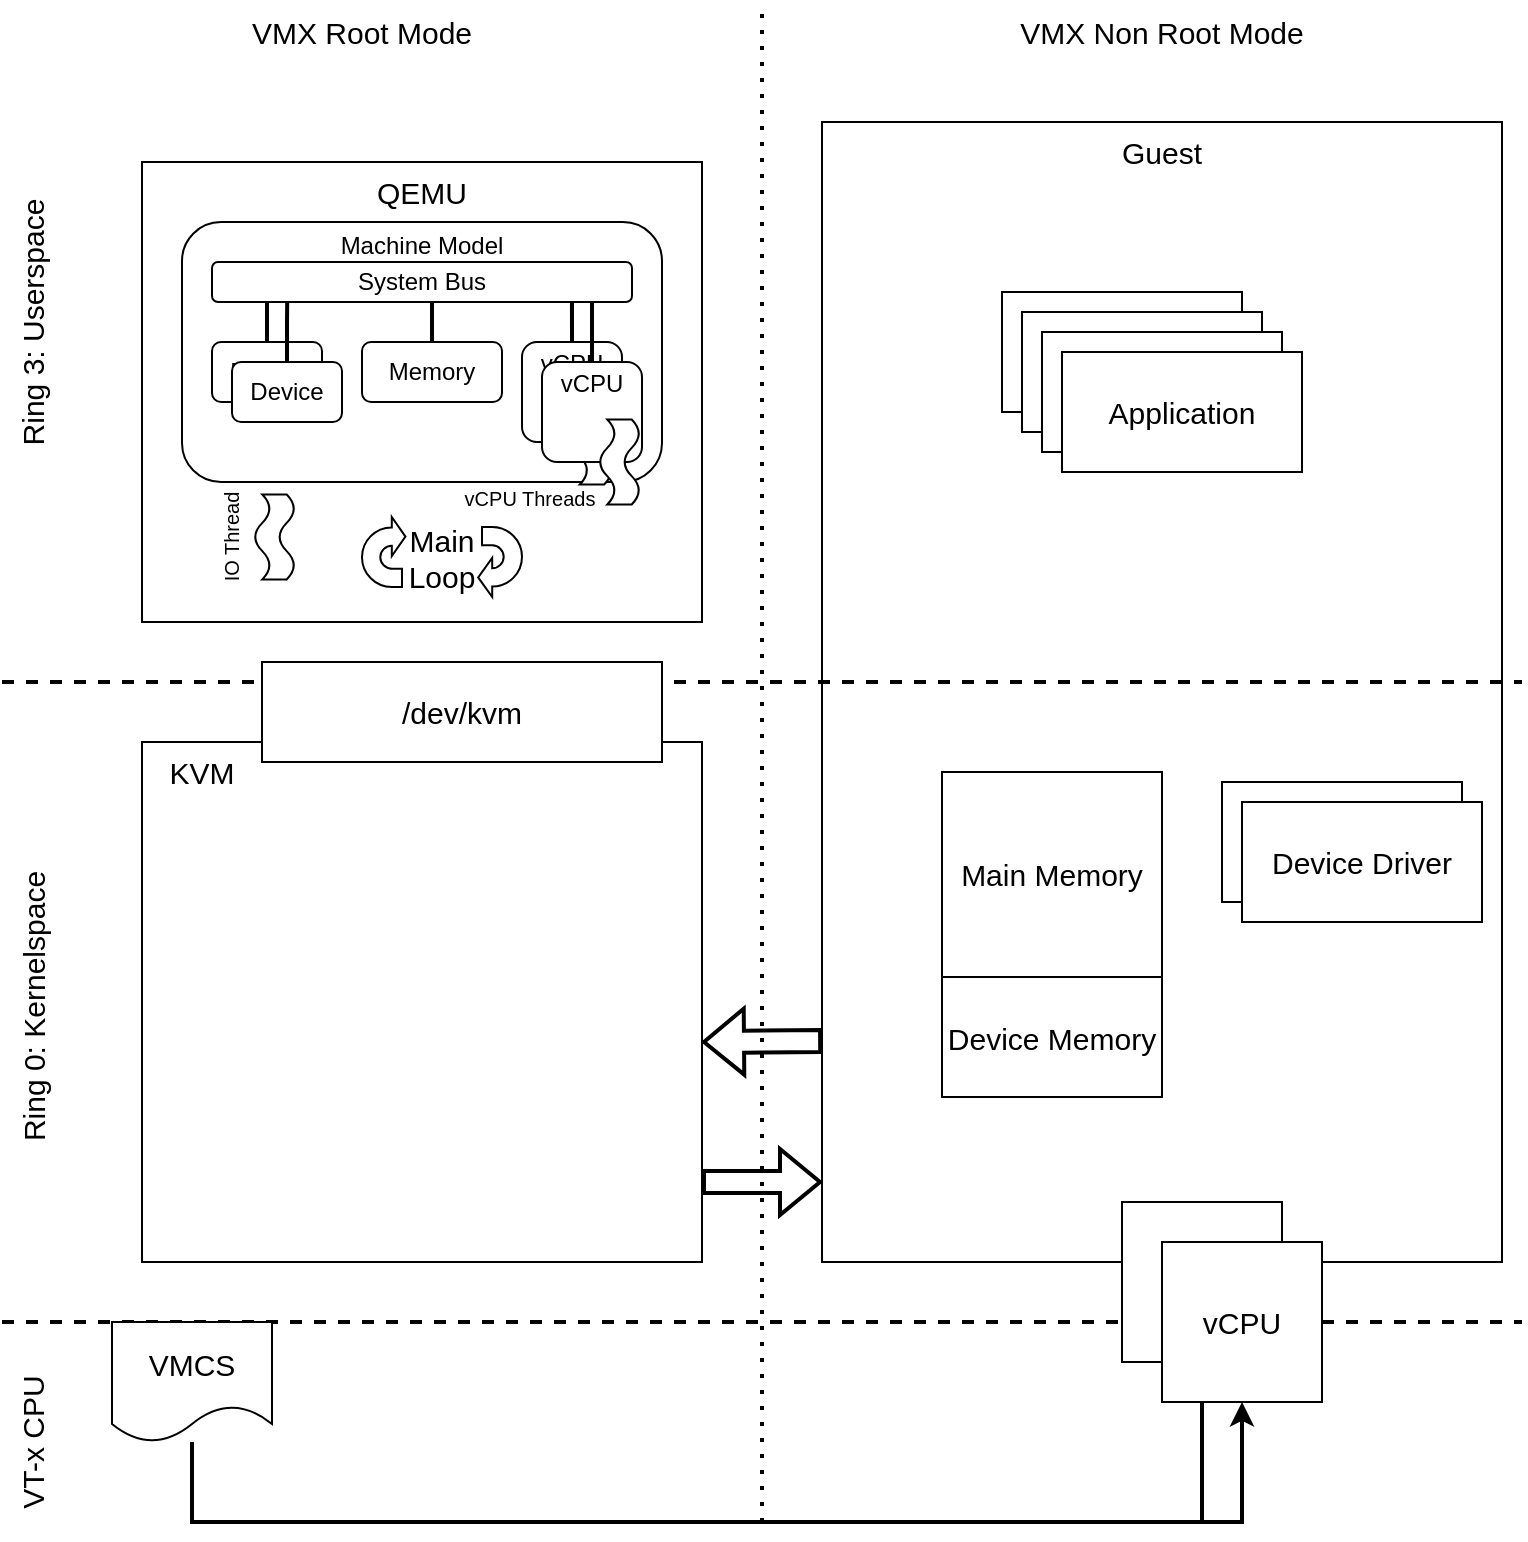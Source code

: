 <mxfile version="20.2.5" type="github">
  <diagram id="I_HhycaSbU6Y9DN1pas2" name="Page-1">
    <mxGraphModel dx="1237" dy="690" grid="1" gridSize="10" guides="1" tooltips="1" connect="1" arrows="1" fold="1" page="1" pageScale="1" pageWidth="800" pageHeight="800" math="0" shadow="0">
      <root>
        <mxCell id="0" />
        <mxCell id="1" parent="0" />
        <mxCell id="VZu2di2uU0qUiYQAbAui-82" value="" style="rounded=0;whiteSpace=wrap;html=1;fontSize=15;strokeWidth=1;" vertex="1" parent="1">
          <mxGeometry x="90" y="390" width="280" height="260" as="geometry" />
        </mxCell>
        <mxCell id="VZu2di2uU0qUiYQAbAui-32" value="" style="endArrow=none;dashed=1;html=1;dashPattern=1 3;strokeWidth=2;rounded=0;fontSize=15;" edge="1" parent="1">
          <mxGeometry width="50" height="50" relative="1" as="geometry">
            <mxPoint x="400" y="780" as="sourcePoint" />
            <mxPoint x="400" y="20" as="targetPoint" />
          </mxGeometry>
        </mxCell>
        <mxCell id="VZu2di2uU0qUiYQAbAui-34" value="" style="endArrow=none;dashed=1;html=1;rounded=0;fontSize=15;strokeWidth=2;" edge="1" parent="1">
          <mxGeometry width="50" height="50" relative="1" as="geometry">
            <mxPoint x="20" y="680" as="sourcePoint" />
            <mxPoint x="780" y="680" as="targetPoint" />
          </mxGeometry>
        </mxCell>
        <mxCell id="VZu2di2uU0qUiYQAbAui-36" value="VMX Root Mode" style="text;html=1;strokeColor=none;fillColor=none;align=center;verticalAlign=middle;whiteSpace=wrap;rounded=0;fontSize=15;" vertex="1" parent="1">
          <mxGeometry x="20" y="20" width="360" height="30" as="geometry" />
        </mxCell>
        <mxCell id="VZu2di2uU0qUiYQAbAui-37" value="VMX Non Root Mode" style="text;html=1;strokeColor=none;fillColor=none;align=center;verticalAlign=middle;whiteSpace=wrap;rounded=0;fontSize=15;" vertex="1" parent="1">
          <mxGeometry x="420" y="20" width="360" height="30" as="geometry" />
        </mxCell>
        <mxCell id="VZu2di2uU0qUiYQAbAui-38" value="Ring 3: Userspace" style="text;html=1;strokeColor=none;fillColor=none;align=center;verticalAlign=middle;whiteSpace=wrap;rounded=0;fontSize=15;rotation=-90;" vertex="1" parent="1">
          <mxGeometry x="-125" y="165" width="320" height="30" as="geometry" />
        </mxCell>
        <mxCell id="VZu2di2uU0qUiYQAbAui-39" value="Ring 0: Kernelspace" style="text;html=1;strokeColor=none;fillColor=none;align=center;verticalAlign=middle;whiteSpace=wrap;rounded=0;fontSize=15;rotation=-90;" vertex="1" parent="1">
          <mxGeometry x="-107.5" y="507.5" width="285" height="30" as="geometry" />
        </mxCell>
        <mxCell id="VZu2di2uU0qUiYQAbAui-40" value="VT-x CPU" style="text;html=1;strokeColor=none;fillColor=none;align=center;verticalAlign=middle;whiteSpace=wrap;rounded=0;fontSize=15;rotation=-90;" vertex="1" parent="1">
          <mxGeometry x="-5" y="725" width="80" height="30" as="geometry" />
        </mxCell>
        <mxCell id="VZu2di2uU0qUiYQAbAui-41" value="" style="rounded=0;whiteSpace=wrap;html=1;fontSize=15;" vertex="1" parent="1">
          <mxGeometry x="90" y="100" width="280" height="230" as="geometry" />
        </mxCell>
        <mxCell id="VZu2di2uU0qUiYQAbAui-42" value="QEMU" style="text;html=1;strokeColor=none;fillColor=none;align=center;verticalAlign=middle;whiteSpace=wrap;rounded=0;fontSize=15;" vertex="1" parent="1">
          <mxGeometry x="200" y="100" width="60" height="30" as="geometry" />
        </mxCell>
        <mxCell id="VZu2di2uU0qUiYQAbAui-43" value="" style="rounded=1;whiteSpace=wrap;html=1;fontSize=15;" vertex="1" parent="1">
          <mxGeometry x="110" y="130" width="240" height="130" as="geometry" />
        </mxCell>
        <mxCell id="VZu2di2uU0qUiYQAbAui-44" value="&lt;font style=&quot;font-size: 12px;&quot;&gt;Machine Model&lt;/font&gt;" style="text;html=1;strokeColor=none;fillColor=none;align=center;verticalAlign=middle;whiteSpace=wrap;rounded=0;fontSize=15;" vertex="1" parent="1">
          <mxGeometry x="170" y="130" width="120" height="20" as="geometry" />
        </mxCell>
        <mxCell id="VZu2di2uU0qUiYQAbAui-47" value="System Bus" style="rounded=1;whiteSpace=wrap;html=1;fontSize=12;" vertex="1" parent="1">
          <mxGeometry x="125" y="150" width="210" height="20" as="geometry" />
        </mxCell>
        <mxCell id="VZu2di2uU0qUiYQAbAui-50" style="edgeStyle=orthogonalEdgeStyle;rounded=0;orthogonalLoop=1;jettySize=auto;html=1;entryX=0.857;entryY=1.015;entryDx=0;entryDy=0;entryPerimeter=0;fontSize=12;strokeWidth=2;endArrow=none;endFill=0;" edge="1" parent="1" source="VZu2di2uU0qUiYQAbAui-48" target="VZu2di2uU0qUiYQAbAui-47">
          <mxGeometry relative="1" as="geometry" />
        </mxCell>
        <mxCell id="VZu2di2uU0qUiYQAbAui-48" value="&lt;div&gt;vCPU&lt;/div&gt;&lt;div&gt;&lt;br&gt;&lt;/div&gt;&lt;div&gt;&lt;br&gt;&lt;/div&gt;" style="rounded=1;whiteSpace=wrap;html=1;fontSize=12;" vertex="1" parent="1">
          <mxGeometry x="280" y="190" width="50" height="50" as="geometry" />
        </mxCell>
        <mxCell id="VZu2di2uU0qUiYQAbAui-52" style="edgeStyle=orthogonalEdgeStyle;rounded=0;orthogonalLoop=1;jettySize=auto;html=1;fontSize=12;strokeWidth=2;endArrow=none;endFill=0;" edge="1" parent="1" source="VZu2di2uU0qUiYQAbAui-51">
          <mxGeometry relative="1" as="geometry">
            <mxPoint x="235" y="170" as="targetPoint" />
            <Array as="points">
              <mxPoint x="235" y="170" />
            </Array>
          </mxGeometry>
        </mxCell>
        <mxCell id="VZu2di2uU0qUiYQAbAui-51" value="Memory" style="rounded=1;whiteSpace=wrap;html=1;fontSize=12;" vertex="1" parent="1">
          <mxGeometry x="200" y="190" width="70" height="30" as="geometry" />
        </mxCell>
        <mxCell id="VZu2di2uU0qUiYQAbAui-56" style="edgeStyle=orthogonalEdgeStyle;rounded=0;orthogonalLoop=1;jettySize=auto;html=1;entryX=0.13;entryY=0.97;entryDx=0;entryDy=0;entryPerimeter=0;fontSize=12;endArrow=none;endFill=0;strokeWidth=2;" edge="1" parent="1" source="VZu2di2uU0qUiYQAbAui-53" target="VZu2di2uU0qUiYQAbAui-47">
          <mxGeometry relative="1" as="geometry" />
        </mxCell>
        <mxCell id="VZu2di2uU0qUiYQAbAui-53" value="Device" style="rounded=1;whiteSpace=wrap;html=1;fontSize=12;" vertex="1" parent="1">
          <mxGeometry x="125" y="190" width="55" height="30" as="geometry" />
        </mxCell>
        <mxCell id="VZu2di2uU0qUiYQAbAui-55" style="edgeStyle=orthogonalEdgeStyle;rounded=0;orthogonalLoop=1;jettySize=auto;html=1;fontSize=12;endArrow=none;endFill=0;strokeWidth=2;" edge="1" parent="1" source="VZu2di2uU0qUiYQAbAui-54" target="VZu2di2uU0qUiYQAbAui-47">
          <mxGeometry relative="1" as="geometry">
            <Array as="points">
              <mxPoint x="315" y="200" />
              <mxPoint x="315" y="200" />
            </Array>
          </mxGeometry>
        </mxCell>
        <mxCell id="VZu2di2uU0qUiYQAbAui-58" style="edgeStyle=orthogonalEdgeStyle;rounded=0;orthogonalLoop=1;jettySize=auto;html=1;entryX=0.179;entryY=0.995;entryDx=0;entryDy=0;entryPerimeter=0;fontSize=12;endArrow=none;endFill=0;strokeWidth=2;" edge="1" parent="1" source="VZu2di2uU0qUiYQAbAui-57" target="VZu2di2uU0qUiYQAbAui-47">
          <mxGeometry relative="1" as="geometry" />
        </mxCell>
        <mxCell id="VZu2di2uU0qUiYQAbAui-57" value="Device" style="rounded=1;whiteSpace=wrap;html=1;fontSize=12;" vertex="1" parent="1">
          <mxGeometry x="135" y="200" width="55" height="30" as="geometry" />
        </mxCell>
        <mxCell id="VZu2di2uU0qUiYQAbAui-67" value="" style="rounded=0;whiteSpace=wrap;html=1;fontSize=12;strokeWidth=1;perimeterSpacing=2;" vertex="1" parent="1">
          <mxGeometry x="430" y="80" width="340" height="570" as="geometry" />
        </mxCell>
        <mxCell id="VZu2di2uU0qUiYQAbAui-33" value="" style="endArrow=none;dashed=1;html=1;rounded=0;fontSize=15;strokeWidth=2;" edge="1" parent="1">
          <mxGeometry width="50" height="50" relative="1" as="geometry">
            <mxPoint x="20" y="360" as="sourcePoint" />
            <mxPoint x="780" y="360" as="targetPoint" />
          </mxGeometry>
        </mxCell>
        <mxCell id="VZu2di2uU0qUiYQAbAui-68" value="&lt;font style=&quot;font-size: 15px;&quot;&gt;Guest&lt;/font&gt;" style="text;html=1;strokeColor=none;fillColor=none;align=center;verticalAlign=middle;whiteSpace=wrap;rounded=0;fontSize=12;" vertex="1" parent="1">
          <mxGeometry x="570" y="80" width="60" height="30" as="geometry" />
        </mxCell>
        <mxCell id="VZu2di2uU0qUiYQAbAui-69" value="Application" style="rounded=0;whiteSpace=wrap;html=1;fontSize=15;strokeWidth=1;" vertex="1" parent="1">
          <mxGeometry x="520" y="165" width="120" height="60" as="geometry" />
        </mxCell>
        <mxCell id="VZu2di2uU0qUiYQAbAui-70" value="Application" style="rounded=0;whiteSpace=wrap;html=1;fontSize=15;strokeWidth=1;" vertex="1" parent="1">
          <mxGeometry x="530" y="175" width="120" height="60" as="geometry" />
        </mxCell>
        <mxCell id="VZu2di2uU0qUiYQAbAui-71" value="Application" style="rounded=0;whiteSpace=wrap;html=1;fontSize=15;strokeWidth=1;" vertex="1" parent="1">
          <mxGeometry x="540" y="185" width="120" height="60" as="geometry" />
        </mxCell>
        <mxCell id="VZu2di2uU0qUiYQAbAui-72" value="Application" style="rounded=0;whiteSpace=wrap;html=1;fontSize=15;strokeWidth=1;" vertex="1" parent="1">
          <mxGeometry x="550" y="195" width="120" height="60" as="geometry" />
        </mxCell>
        <mxCell id="VZu2di2uU0qUiYQAbAui-73" value="" style="shape=flexArrow;endArrow=classic;html=1;rounded=0;fontSize=15;strokeWidth=2;" edge="1" parent="1">
          <mxGeometry width="50" height="50" relative="1" as="geometry">
            <mxPoint x="370" y="610" as="sourcePoint" />
            <mxPoint x="430" y="610" as="targetPoint" />
          </mxGeometry>
        </mxCell>
        <mxCell id="VZu2di2uU0qUiYQAbAui-74" value="" style="shape=flexArrow;endArrow=classic;html=1;rounded=0;fontSize=15;strokeWidth=2;exitX=0.006;exitY=0.804;exitDx=0;exitDy=0;exitPerimeter=0;" edge="1" parent="1" source="VZu2di2uU0qUiYQAbAui-67">
          <mxGeometry width="50" height="50" relative="1" as="geometry">
            <mxPoint x="380" y="450" as="sourcePoint" />
            <mxPoint x="370" y="540" as="targetPoint" />
          </mxGeometry>
        </mxCell>
        <mxCell id="VZu2di2uU0qUiYQAbAui-75" value="vCPU" style="whiteSpace=wrap;html=1;aspect=fixed;fontSize=15;strokeWidth=1;" vertex="1" parent="1">
          <mxGeometry x="580" y="620" width="80" height="80" as="geometry" />
        </mxCell>
        <mxCell id="VZu2di2uU0qUiYQAbAui-95" style="edgeStyle=orthogonalEdgeStyle;rounded=0;orthogonalLoop=1;jettySize=auto;html=1;fontSize=11;endArrow=classic;endFill=1;strokeWidth=2;entryX=0.5;entryY=1;entryDx=0;entryDy=0;" edge="1" parent="1" source="VZu2di2uU0qUiYQAbAui-77" target="VZu2di2uU0qUiYQAbAui-76">
          <mxGeometry relative="1" as="geometry">
            <mxPoint x="510" y="730" as="targetPoint" />
            <Array as="points">
              <mxPoint x="115" y="780" />
              <mxPoint x="640" y="780" />
            </Array>
          </mxGeometry>
        </mxCell>
        <mxCell id="VZu2di2uU0qUiYQAbAui-96" style="edgeStyle=orthogonalEdgeStyle;rounded=0;orthogonalLoop=1;jettySize=auto;html=1;fontSize=11;endArrow=classic;endFill=1;strokeWidth=2;" edge="1" parent="1" source="VZu2di2uU0qUiYQAbAui-77" target="VZu2di2uU0qUiYQAbAui-75">
          <mxGeometry relative="1" as="geometry">
            <Array as="points">
              <mxPoint x="115" y="780" />
              <mxPoint x="620" y="780" />
            </Array>
          </mxGeometry>
        </mxCell>
        <mxCell id="VZu2di2uU0qUiYQAbAui-77" value="VMCS" style="shape=document;whiteSpace=wrap;html=1;boundedLbl=1;fontSize=15;strokeWidth=1;" vertex="1" parent="1">
          <mxGeometry x="75" y="680" width="80" height="60" as="geometry" />
        </mxCell>
        <mxCell id="VZu2di2uU0qUiYQAbAui-78" value="Device Driver" style="rounded=0;whiteSpace=wrap;html=1;fontSize=15;strokeWidth=1;" vertex="1" parent="1">
          <mxGeometry x="630" y="410" width="120" height="60" as="geometry" />
        </mxCell>
        <mxCell id="VZu2di2uU0qUiYQAbAui-79" value="Device Driver" style="rounded=0;whiteSpace=wrap;html=1;fontSize=15;strokeWidth=1;" vertex="1" parent="1">
          <mxGeometry x="640" y="420" width="120" height="60" as="geometry" />
        </mxCell>
        <mxCell id="VZu2di2uU0qUiYQAbAui-83" value="KVM" style="text;html=1;strokeColor=none;fillColor=none;align=center;verticalAlign=middle;whiteSpace=wrap;rounded=0;fontSize=15;" vertex="1" parent="1">
          <mxGeometry x="90" y="390" width="60" height="30" as="geometry" />
        </mxCell>
        <mxCell id="VZu2di2uU0qUiYQAbAui-84" value="/dev/kvm" style="rounded=0;whiteSpace=wrap;html=1;fontSize=15;strokeWidth=1;" vertex="1" parent="1">
          <mxGeometry x="150" y="350" width="200" height="50" as="geometry" />
        </mxCell>
        <mxCell id="VZu2di2uU0qUiYQAbAui-86" value="" style="html=1;shadow=0;dashed=0;align=center;verticalAlign=middle;shape=mxgraph.arrows2.uTurnArrow;dy=4.58;arrowHead=19.56;dx2=7.01;fontSize=15;strokeWidth=1;rotation=-180;" vertex="1" parent="1">
          <mxGeometry x="260" y="282.5" width="20" height="35" as="geometry" />
        </mxCell>
        <mxCell id="VZu2di2uU0qUiYQAbAui-87" value="Main Loop" style="text;html=1;strokeColor=none;fillColor=none;align=center;verticalAlign=middle;whiteSpace=wrap;rounded=0;fontSize=15;" vertex="1" parent="1">
          <mxGeometry x="210" y="282.5" width="60" height="30" as="geometry" />
        </mxCell>
        <mxCell id="VZu2di2uU0qUiYQAbAui-89" value="" style="verticalLabelPosition=bottom;verticalAlign=top;html=1;shape=mxgraph.basic.wave2;dy=0.39;fontSize=15;strokeWidth=1;rotation=90;" vertex="1" parent="1">
          <mxGeometry x="135" y="277.5" width="42.5" height="20" as="geometry" />
        </mxCell>
        <mxCell id="VZu2di2uU0qUiYQAbAui-92" value="" style="verticalLabelPosition=bottom;verticalAlign=top;html=1;shape=mxgraph.basic.wave2;dy=0.39;fontSize=15;strokeWidth=1;rotation=90;" vertex="1" parent="1">
          <mxGeometry x="293.75" y="230" width="42.5" height="20" as="geometry" />
        </mxCell>
        <mxCell id="VZu2di2uU0qUiYQAbAui-54" value="&lt;div&gt;vCPU&lt;/div&gt;&lt;div&gt;&lt;br&gt;&lt;/div&gt;&lt;div&gt;&lt;br&gt;&lt;/div&gt;" style="rounded=1;whiteSpace=wrap;html=1;fontSize=12;" vertex="1" parent="1">
          <mxGeometry x="290" y="200" width="50" height="50" as="geometry" />
        </mxCell>
        <mxCell id="VZu2di2uU0qUiYQAbAui-91" value="" style="verticalLabelPosition=bottom;verticalAlign=top;html=1;shape=mxgraph.basic.wave2;dy=0.39;fontSize=15;strokeWidth=1;rotation=90;" vertex="1" parent="1">
          <mxGeometry x="307.5" y="240" width="42.5" height="20" as="geometry" />
        </mxCell>
        <mxCell id="VZu2di2uU0qUiYQAbAui-93" value="IO Thread" style="text;html=1;strokeColor=none;fillColor=none;align=center;verticalAlign=middle;whiteSpace=wrap;rounded=0;fontSize=10;rotation=-90;" vertex="1" parent="1">
          <mxGeometry x="110" y="277.5" width="47.5" height="20" as="geometry" />
        </mxCell>
        <mxCell id="VZu2di2uU0qUiYQAbAui-94" value="" style="html=1;shadow=0;dashed=0;align=center;verticalAlign=middle;shape=mxgraph.arrows2.uTurnArrow;dy=4.58;arrowHead=19.56;dx2=6.83;fontSize=15;strokeWidth=1;rotation=0;" vertex="1" parent="1">
          <mxGeometry x="200" y="277.5" width="20" height="35" as="geometry" />
        </mxCell>
        <mxCell id="VZu2di2uU0qUiYQAbAui-76" value="vCPU" style="whiteSpace=wrap;html=1;aspect=fixed;fontSize=15;strokeWidth=1;" vertex="1" parent="1">
          <mxGeometry x="600" y="640" width="80" height="80" as="geometry" />
        </mxCell>
        <mxCell id="VZu2di2uU0qUiYQAbAui-97" value="vCPU Threads" style="text;html=1;strokeColor=none;fillColor=none;align=center;verticalAlign=middle;whiteSpace=wrap;rounded=0;fontSize=10;rotation=0;" vertex="1" parent="1">
          <mxGeometry x="248.75" y="257.5" width="70" height="20" as="geometry" />
        </mxCell>
        <mxCell id="VZu2di2uU0qUiYQAbAui-99" value="&lt;font style=&quot;font-size: 15px;&quot;&gt;Device Memory&lt;/font&gt;" style="rounded=0;whiteSpace=wrap;html=1;fontSize=11;strokeWidth=1;" vertex="1" parent="1">
          <mxGeometry x="490" y="507.5" width="110" height="60" as="geometry" />
        </mxCell>
        <mxCell id="VZu2di2uU0qUiYQAbAui-100" value="&lt;font style=&quot;font-size: 15px;&quot;&gt;Main Memory&lt;/font&gt;" style="rounded=0;whiteSpace=wrap;html=1;fontSize=11;strokeWidth=1;" vertex="1" parent="1">
          <mxGeometry x="490" y="405" width="110" height="102.5" as="geometry" />
        </mxCell>
      </root>
    </mxGraphModel>
  </diagram>
</mxfile>
